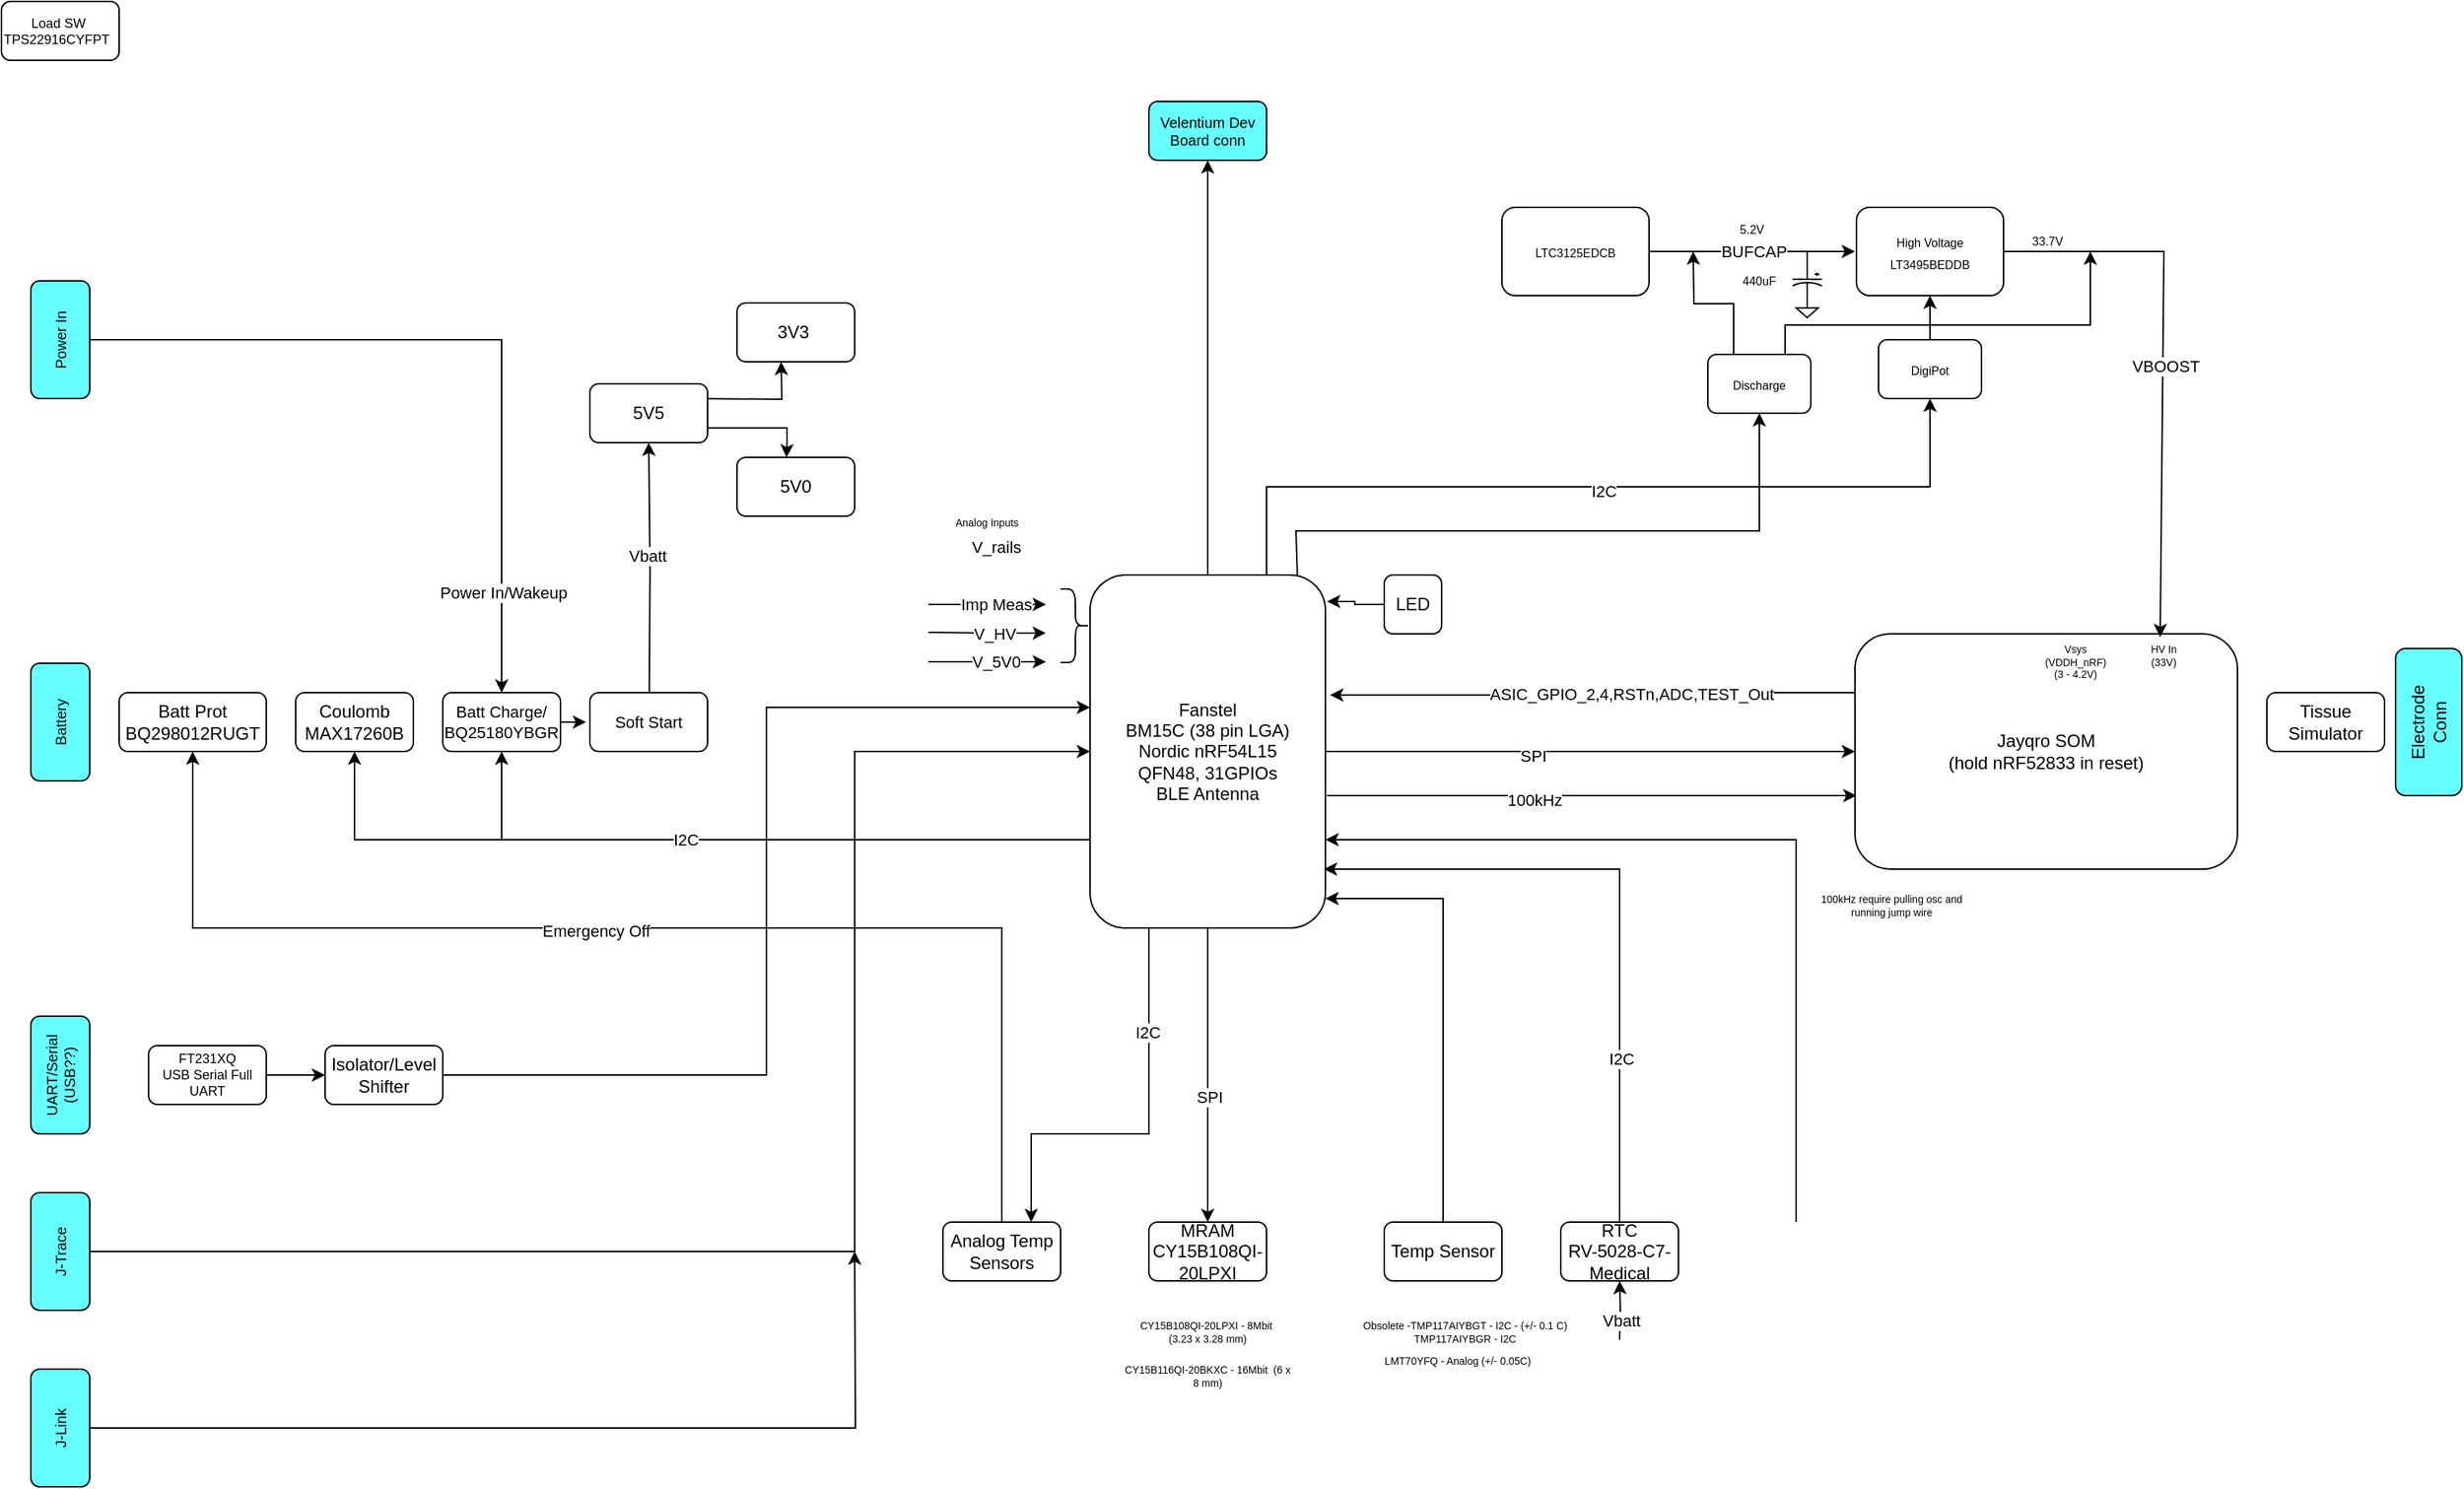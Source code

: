 <mxfile version="28.2.4">
  <diagram name="Page-1" id="S1ekoMq3kWfkfN6MklpE">
    <mxGraphModel dx="1177" dy="650" grid="1" gridSize="10" guides="1" tooltips="1" connect="1" arrows="1" fold="1" page="1" pageScale="1" pageWidth="1700" pageHeight="1100" math="0" shadow="0">
      <root>
        <mxCell id="0" />
        <mxCell id="1" parent="0" />
        <mxCell id="mMsDG7vZc8K9TrAEefOq-13" value="Jayqro SOM&lt;div&gt;(hold nRF52833 in reset)&lt;/div&gt;" style="rounded=1;whiteSpace=wrap;html=1;" parent="1" vertex="1">
          <mxGeometry x="1280" y="440" width="260" height="160" as="geometry" />
        </mxCell>
        <mxCell id="mMsDG7vZc8K9TrAEefOq-59" style="edgeStyle=orthogonalEdgeStyle;rounded=0;orthogonalLoop=1;jettySize=auto;html=1;exitX=1;exitY=0.5;exitDx=0;exitDy=0;entryX=0;entryY=0.5;entryDx=0;entryDy=0;" parent="1" source="mMsDG7vZc8K9TrAEefOq-14" target="mMsDG7vZc8K9TrAEefOq-13" edge="1">
          <mxGeometry relative="1" as="geometry" />
        </mxCell>
        <mxCell id="mMsDG7vZc8K9TrAEefOq-60" value="SPI" style="edgeLabel;html=1;align=center;verticalAlign=middle;resizable=0;points=[];" parent="mMsDG7vZc8K9TrAEefOq-59" vertex="1" connectable="0">
          <mxGeometry x="-0.216" y="-3" relative="1" as="geometry">
            <mxPoint as="offset" />
          </mxGeometry>
        </mxCell>
        <mxCell id="mMsDG7vZc8K9TrAEefOq-61" style="edgeStyle=orthogonalEdgeStyle;rounded=0;orthogonalLoop=1;jettySize=auto;html=1;exitX=0.5;exitY=1;exitDx=0;exitDy=0;" parent="1" source="mMsDG7vZc8K9TrAEefOq-14" target="mMsDG7vZc8K9TrAEefOq-20" edge="1">
          <mxGeometry relative="1" as="geometry" />
        </mxCell>
        <mxCell id="mMsDG7vZc8K9TrAEefOq-62" value="SPI" style="edgeLabel;html=1;align=center;verticalAlign=middle;resizable=0;points=[];" parent="mMsDG7vZc8K9TrAEefOq-61" vertex="1" connectable="0">
          <mxGeometry x="0.147" y="1" relative="1" as="geometry">
            <mxPoint as="offset" />
          </mxGeometry>
        </mxCell>
        <mxCell id="mMsDG7vZc8K9TrAEefOq-79" style="edgeStyle=orthogonalEdgeStyle;rounded=0;orthogonalLoop=1;jettySize=auto;html=1;exitX=0.75;exitY=0;exitDx=0;exitDy=0;exitPerimeter=0;" parent="1" source="mMsDG7vZc8K9TrAEefOq-14" target="mMsDG7vZc8K9TrAEefOq-47" edge="1">
          <mxGeometry relative="1" as="geometry" />
        </mxCell>
        <mxCell id="mMsDG7vZc8K9TrAEefOq-80" value="I2C" style="edgeLabel;html=1;align=center;verticalAlign=middle;resizable=0;points=[];" parent="mMsDG7vZc8K9TrAEefOq-79" vertex="1" connectable="0">
          <mxGeometry x="0.01" y="-3" relative="1" as="geometry">
            <mxPoint as="offset" />
          </mxGeometry>
        </mxCell>
        <mxCell id="mMsDG7vZc8K9TrAEefOq-110" style="edgeStyle=orthogonalEdgeStyle;rounded=0;orthogonalLoop=1;jettySize=auto;html=1;exitX=0;exitY=0.75;exitDx=0;exitDy=0;exitPerimeter=0;entryX=0.5;entryY=1;entryDx=0;entryDy=0;" parent="1" source="mMsDG7vZc8K9TrAEefOq-14" target="mMsDG7vZc8K9TrAEefOq-76" edge="1">
          <mxGeometry relative="1" as="geometry">
            <mxPoint x="750" y="580" as="targetPoint" />
          </mxGeometry>
        </mxCell>
        <mxCell id="mMsDG7vZc8K9TrAEefOq-112" style="edgeStyle=orthogonalEdgeStyle;rounded=0;orthogonalLoop=1;jettySize=auto;html=1;exitX=0;exitY=0.75;exitDx=0;exitDy=0;exitPerimeter=0;entryX=0.5;entryY=1;entryDx=0;entryDy=0;" parent="1" source="mMsDG7vZc8K9TrAEefOq-14" target="mMsDG7vZc8K9TrAEefOq-26" edge="1">
          <mxGeometry relative="1" as="geometry" />
        </mxCell>
        <mxCell id="mMsDG7vZc8K9TrAEefOq-113" value="I2C" style="edgeLabel;html=1;align=center;verticalAlign=middle;resizable=0;points=[];" parent="mMsDG7vZc8K9TrAEefOq-112" vertex="1" connectable="0">
          <mxGeometry x="0.195" relative="1" as="geometry">
            <mxPoint as="offset" />
          </mxGeometry>
        </mxCell>
        <mxCell id="AY2UghKMhx6I65LNxK8S-2" style="edgeStyle=orthogonalEdgeStyle;rounded=0;orthogonalLoop=1;jettySize=auto;html=1;exitX=0.5;exitY=0;exitDx=0;exitDy=0;exitPerimeter=0;" parent="1" source="mMsDG7vZc8K9TrAEefOq-14" target="mMsDG7vZc8K9TrAEefOq-91" edge="1">
          <mxGeometry relative="1" as="geometry">
            <mxPoint x="840" y="270" as="targetPoint" />
          </mxGeometry>
        </mxCell>
        <mxCell id="d4tB50BN-bGnBwGtl4C2-6" style="edgeStyle=orthogonalEdgeStyle;rounded=0;orthogonalLoop=1;jettySize=auto;html=1;exitX=0.881;exitY=0.004;exitDx=0;exitDy=0;exitPerimeter=0;entryX=0.5;entryY=1;entryDx=0;entryDy=0;" edge="1" parent="1" source="mMsDG7vZc8K9TrAEefOq-14" target="AY2UghKMhx6I65LNxK8S-3">
          <mxGeometry relative="1" as="geometry">
            <Array as="points">
              <mxPoint x="900" y="400" />
              <mxPoint x="900" y="370" />
              <mxPoint x="1215" y="370" />
            </Array>
          </mxGeometry>
        </mxCell>
        <mxCell id="mMsDG7vZc8K9TrAEefOq-14" value="Fanstel&lt;div&gt;BM15C (38 pin LGA)&lt;/div&gt;&lt;div&gt;Nordic nRF54L15&lt;/div&gt;&lt;div&gt;QFN48, 31GPIOs&lt;/div&gt;&lt;div&gt;BLE Antenna&lt;/div&gt;" style="rounded=1;whiteSpace=wrap;html=1;points=[[0,0,0,0,0],[0,0.25,0,0,0],[0,0.5,0,0,0],[0,0.75,0,0,0],[0,0.82,0,0,0],[0,0.87,0,0,0],[0,1,0,0,0],[0.25,0,0,0,0],[0.25,1,0,0,0],[0.5,0,0,0,0],[0.5,1,0,0,0],[0.75,0,0,0,0],[0.75,1,0,0,0],[1,0,0,0,0],[1,0.25,0,0,0],[1,0.5,0,0,0],[1,0.75,0,0,0],[1,1,0,0,0]];" parent="1" vertex="1">
          <mxGeometry x="760" y="400" width="160" height="240" as="geometry" />
        </mxCell>
        <mxCell id="mMsDG7vZc8K9TrAEefOq-20" value="MRAM&lt;div&gt;CY15B108QI-20LPXI&lt;/div&gt;" style="rounded=1;whiteSpace=wrap;html=1;" parent="1" vertex="1">
          <mxGeometry x="800" y="840" width="80" height="40" as="geometry" />
        </mxCell>
        <mxCell id="mMsDG7vZc8K9TrAEefOq-24" value="Electrode&lt;div&gt;Conn&lt;/div&gt;" style="rounded=1;whiteSpace=wrap;html=1;fillColor=#66FFFF;rotation=-90;" parent="1" vertex="1">
          <mxGeometry x="1620" y="477.5" width="100" height="45" as="geometry" />
        </mxCell>
        <mxCell id="mMsDG7vZc8K9TrAEefOq-25" value="Batt Prot&lt;div&gt;BQ298012RUGT&lt;/div&gt;" style="rounded=1;whiteSpace=wrap;html=1;" parent="1" vertex="1">
          <mxGeometry x="100" y="480" width="100" height="40" as="geometry" />
        </mxCell>
        <mxCell id="mMsDG7vZc8K9TrAEefOq-100" style="edgeStyle=orthogonalEdgeStyle;rounded=0;orthogonalLoop=1;jettySize=auto;html=1;exitX=0.342;exitY=-0.008;exitDx=0;exitDy=0;exitPerimeter=0;" parent="1" edge="1">
          <mxGeometry relative="1" as="geometry">
            <mxPoint x="460.36" y="480.0" as="sourcePoint" />
            <mxPoint x="460" y="310" as="targetPoint" />
          </mxGeometry>
        </mxCell>
        <mxCell id="mMsDG7vZc8K9TrAEefOq-102" value="Vbatt" style="edgeLabel;html=1;align=center;verticalAlign=middle;resizable=0;points=[];" parent="mMsDG7vZc8K9TrAEefOq-100" vertex="1" connectable="0">
          <mxGeometry x="0.106" y="2" relative="1" as="geometry">
            <mxPoint as="offset" />
          </mxGeometry>
        </mxCell>
        <mxCell id="mMsDG7vZc8K9TrAEefOq-26" value="Batt Charge/&lt;div&gt;BQ25180YBGR&lt;/div&gt;" style="rounded=1;whiteSpace=wrap;html=1;fontSize=11;" parent="1" vertex="1">
          <mxGeometry x="320" y="480" width="80" height="40" as="geometry" />
        </mxCell>
        <mxCell id="mMsDG7vZc8K9TrAEefOq-104" style="edgeStyle=orthogonalEdgeStyle;rounded=0;orthogonalLoop=1;jettySize=auto;html=1;exitX=0.5;exitY=1;exitDx=0;exitDy=0;" parent="1" source="mMsDG7vZc8K9TrAEefOq-27" target="mMsDG7vZc8K9TrAEefOq-26" edge="1">
          <mxGeometry relative="1" as="geometry" />
        </mxCell>
        <mxCell id="mMsDG7vZc8K9TrAEefOq-114" value="Power In/Wakeup" style="edgeLabel;html=1;align=center;verticalAlign=middle;resizable=0;points=[];" parent="mMsDG7vZc8K9TrAEefOq-104" vertex="1" connectable="0">
          <mxGeometry x="0.739" y="1" relative="1" as="geometry">
            <mxPoint as="offset" />
          </mxGeometry>
        </mxCell>
        <mxCell id="mMsDG7vZc8K9TrAEefOq-27" value="Power In" style="rounded=1;whiteSpace=wrap;html=3;fillColor=#66FFFF;fontSize=10;rotation=-90;" parent="1" vertex="1">
          <mxGeometry x="20" y="220" width="80" height="40" as="geometry" />
        </mxCell>
        <mxCell id="mMsDG7vZc8K9TrAEefOq-28" value="UART/Serial (USB??)" style="rounded=1;whiteSpace=wrap;html=3;fillColor=#66FFFF;fontSize=10;rotation=-90;" parent="1" vertex="1">
          <mxGeometry x="20" y="720" width="80" height="40" as="geometry" />
        </mxCell>
        <mxCell id="mMsDG7vZc8K9TrAEefOq-29" value="Battery" style="rounded=1;whiteSpace=wrap;html=3;fillColor=#66FFFF;fontSize=10;rotation=-90;" parent="1" vertex="1">
          <mxGeometry x="20" y="480" width="80" height="40" as="geometry" />
        </mxCell>
        <mxCell id="mMsDG7vZc8K9TrAEefOq-30" value="&lt;div&gt;&lt;br&gt;&lt;/div&gt;&lt;div&gt;&lt;div&gt;&lt;span style=&quot;font-size: 8px;&quot;&gt;LTC3125EDCB&lt;/span&gt;&lt;/div&gt;&lt;/div&gt;&lt;div&gt;&lt;br&gt;&lt;/div&gt;" style="rounded=1;whiteSpace=wrap;html=1;" parent="1" vertex="1">
          <mxGeometry x="1040" y="150" width="100" height="60" as="geometry" />
        </mxCell>
        <mxCell id="mMsDG7vZc8K9TrAEefOq-31" value="" style="endArrow=classic;html=1;rounded=0;exitX=1;exitY=0.5;exitDx=0;exitDy=0;" parent="1" source="mMsDG7vZc8K9TrAEefOq-30" edge="1">
          <mxGeometry width="50" height="50" relative="1" as="geometry">
            <mxPoint x="910" y="160" as="sourcePoint" />
            <mxPoint x="1280" y="180" as="targetPoint" />
          </mxGeometry>
        </mxCell>
        <mxCell id="mMsDG7vZc8K9TrAEefOq-32" value="BUFCAP" style="edgeLabel;html=1;align=center;verticalAlign=middle;resizable=0;points=[];" parent="mMsDG7vZc8K9TrAEefOq-31" vertex="1" connectable="0">
          <mxGeometry x="0.006" relative="1" as="geometry">
            <mxPoint as="offset" />
          </mxGeometry>
        </mxCell>
        <mxCell id="mMsDG7vZc8K9TrAEefOq-34" value="&lt;div&gt;&lt;span style=&quot;font-size: 8px; background-color: transparent; color: light-dark(rgb(0, 0, 0), rgb(255, 255, 255));&quot;&gt;High Voltage&lt;/span&gt;&lt;/div&gt;&lt;div&gt;&lt;div&gt;&lt;span style=&quot;font-size: 8px;&quot;&gt;LT3495BEDDB&lt;/span&gt;&lt;/div&gt;&lt;/div&gt;" style="rounded=1;whiteSpace=wrap;html=1;" parent="1" vertex="1">
          <mxGeometry x="1281" y="150" width="100" height="60" as="geometry" />
        </mxCell>
        <mxCell id="mMsDG7vZc8K9TrAEefOq-35" value="" style="endArrow=classic;html=1;rounded=0;exitX=1;exitY=0.5;exitDx=0;exitDy=0;entryX=0.798;entryY=0.014;entryDx=0;entryDy=0;entryPerimeter=0;" parent="1" source="mMsDG7vZc8K9TrAEefOq-34" target="mMsDG7vZc8K9TrAEefOq-13" edge="1">
          <mxGeometry width="50" height="50" relative="1" as="geometry">
            <mxPoint x="1151" y="160" as="sourcePoint" />
            <mxPoint x="1521" y="180" as="targetPoint" />
            <Array as="points">
              <mxPoint x="1490" y="180" />
            </Array>
          </mxGeometry>
        </mxCell>
        <mxCell id="mMsDG7vZc8K9TrAEefOq-36" value="VBOOST" style="edgeLabel;html=1;align=center;verticalAlign=middle;resizable=0;points=[];" parent="mMsDG7vZc8K9TrAEefOq-35" vertex="1" connectable="0">
          <mxGeometry x="0.006" relative="1" as="geometry">
            <mxPoint x="1" as="offset" />
          </mxGeometry>
        </mxCell>
        <mxCell id="mMsDG7vZc8K9TrAEefOq-38" value="" style="pointerEvents=1;verticalLabelPosition=bottom;shadow=0;dashed=0;align=center;html=1;verticalAlign=top;shape=mxgraph.electrical.capacitors.capacitor_3;rotation=90;" parent="1" vertex="1">
          <mxGeometry x="1236.25" y="190" width="22.5" height="20" as="geometry" />
        </mxCell>
        <mxCell id="mMsDG7vZc8K9TrAEefOq-39" value="440uF" style="text;html=1;align=center;verticalAlign=middle;whiteSpace=wrap;rounded=0;fontSize=8;" parent="1" vertex="1">
          <mxGeometry x="1190" y="190" width="50" height="20" as="geometry" />
        </mxCell>
        <mxCell id="mMsDG7vZc8K9TrAEefOq-40" value="" style="pointerEvents=1;verticalLabelPosition=bottom;shadow=0;dashed=0;align=center;html=1;verticalAlign=top;shape=mxgraph.electrical.signal_sources.signal_ground;" parent="1" vertex="1">
          <mxGeometry x="1240" y="215" width="15" height="10" as="geometry" />
        </mxCell>
        <mxCell id="mMsDG7vZc8K9TrAEefOq-41" value="" style="endArrow=none;html=1;rounded=0;entryX=1;entryY=0.5;entryDx=0;entryDy=0;entryPerimeter=0;exitX=0.5;exitY=0;exitDx=0;exitDy=0;exitPerimeter=0;" parent="1" source="mMsDG7vZc8K9TrAEefOq-40" target="mMsDG7vZc8K9TrAEefOq-38" edge="1">
          <mxGeometry width="50" height="50" relative="1" as="geometry">
            <mxPoint x="1197.5" y="200" as="sourcePoint" />
            <mxPoint x="1247.5" y="150" as="targetPoint" />
          </mxGeometry>
        </mxCell>
        <mxCell id="mMsDG7vZc8K9TrAEefOq-42" value="" style="endArrow=none;html=1;rounded=0;exitX=0;exitY=0.5;exitDx=0;exitDy=0;exitPerimeter=0;" parent="1" source="mMsDG7vZc8K9TrAEefOq-38" edge="1">
          <mxGeometry width="50" height="50" relative="1" as="geometry">
            <mxPoint x="1197.5" y="200" as="sourcePoint" />
            <mxPoint x="1247.5" y="180" as="targetPoint" />
          </mxGeometry>
        </mxCell>
        <mxCell id="mMsDG7vZc8K9TrAEefOq-43" value="5.2V" style="text;html=1;align=center;verticalAlign=middle;whiteSpace=wrap;rounded=0;fontSize=8;" parent="1" vertex="1">
          <mxGeometry x="1190" y="150" width="40" height="30" as="geometry" />
        </mxCell>
        <mxCell id="mMsDG7vZc8K9TrAEefOq-44" value="33.7V" style="text;html=1;align=center;verticalAlign=middle;whiteSpace=wrap;rounded=0;fontSize=8;" parent="1" vertex="1">
          <mxGeometry x="1391" y="158" width="40" height="30" as="geometry" />
        </mxCell>
        <mxCell id="mMsDG7vZc8K9TrAEefOq-50" style="edgeStyle=orthogonalEdgeStyle;rounded=0;orthogonalLoop=1;jettySize=auto;html=1;exitX=0.5;exitY=0;exitDx=0;exitDy=0;entryX=0.5;entryY=1;entryDx=0;entryDy=0;" parent="1" source="mMsDG7vZc8K9TrAEefOq-47" target="mMsDG7vZc8K9TrAEefOq-34" edge="1">
          <mxGeometry relative="1" as="geometry" />
        </mxCell>
        <mxCell id="mMsDG7vZc8K9TrAEefOq-47" value="&lt;div&gt;&lt;span style=&quot;font-size: 8px;&quot;&gt;DigiPot&lt;/span&gt;&lt;/div&gt;" style="rounded=1;whiteSpace=wrap;html=1;" parent="1" vertex="1">
          <mxGeometry x="1296" y="240" width="70" height="40" as="geometry" />
        </mxCell>
        <mxCell id="mMsDG7vZc8K9TrAEefOq-51" value="J-Trace" style="rounded=1;whiteSpace=wrap;html=3;fillColor=#66FFFF;fontSize=10;rotation=-90;" parent="1" vertex="1">
          <mxGeometry x="20" y="840" width="80" height="40" as="geometry" />
        </mxCell>
        <mxCell id="mMsDG7vZc8K9TrAEefOq-108" style="edgeStyle=orthogonalEdgeStyle;rounded=0;orthogonalLoop=1;jettySize=auto;html=1;exitX=0.5;exitY=1;exitDx=0;exitDy=0;" parent="1" source="mMsDG7vZc8K9TrAEefOq-52" edge="1">
          <mxGeometry relative="1" as="geometry">
            <mxPoint x="600" y="860" as="targetPoint" />
          </mxGeometry>
        </mxCell>
        <mxCell id="mMsDG7vZc8K9TrAEefOq-52" value="J-Link" style="rounded=1;whiteSpace=wrap;html=3;fillColor=#66FFFF;fontSize=10;rotation=-90;" parent="1" vertex="1">
          <mxGeometry x="20" y="960" width="80" height="40" as="geometry" />
        </mxCell>
        <mxCell id="mMsDG7vZc8K9TrAEefOq-53" value="Load SW&amp;nbsp; TPS22916CYFPT&amp;nbsp;&amp;nbsp;" style="rounded=1;whiteSpace=wrap;html=1;fontSize=9;" parent="1" vertex="1">
          <mxGeometry x="20" y="10" width="80" height="40" as="geometry" />
        </mxCell>
        <mxCell id="mMsDG7vZc8K9TrAEefOq-55" value="RTC&lt;div&gt;RV-5028-C7-Medical&lt;/div&gt;" style="rounded=1;whiteSpace=wrap;html=1;" parent="1" vertex="1">
          <mxGeometry x="1080" y="840" width="80" height="40" as="geometry" />
        </mxCell>
        <mxCell id="mMsDG7vZc8K9TrAEefOq-81" style="edgeStyle=orthogonalEdgeStyle;rounded=0;orthogonalLoop=1;jettySize=auto;html=1;exitX=1;exitY=0.5;exitDx=0;exitDy=0;entryX=0;entryY=0.5;entryDx=0;entryDy=0;" parent="1" source="mMsDG7vZc8K9TrAEefOq-56" target="mMsDG7vZc8K9TrAEefOq-57" edge="1">
          <mxGeometry relative="1" as="geometry" />
        </mxCell>
        <mxCell id="mMsDG7vZc8K9TrAEefOq-56" value="FT231XQ&lt;div&gt;USB Serial Full UART&lt;/div&gt;" style="rounded=1;whiteSpace=wrap;html=1;fontSize=9;" parent="1" vertex="1">
          <mxGeometry x="120" y="720" width="80" height="40" as="geometry" />
        </mxCell>
        <mxCell id="mMsDG7vZc8K9TrAEefOq-57" value="&lt;div&gt;Isolator/Level Shifter&lt;/div&gt;" style="rounded=1;whiteSpace=wrap;html=1;" parent="1" vertex="1">
          <mxGeometry x="240" y="720" width="80" height="40" as="geometry" />
        </mxCell>
        <mxCell id="mMsDG7vZc8K9TrAEefOq-58" value="Tissue Simulator" style="rounded=1;whiteSpace=wrap;html=1;" parent="1" vertex="1">
          <mxGeometry x="1560" y="480" width="80" height="40" as="geometry" />
        </mxCell>
        <mxCell id="mMsDG7vZc8K9TrAEefOq-67" style="edgeStyle=orthogonalEdgeStyle;rounded=0;orthogonalLoop=1;jettySize=auto;html=1;entryX=1;entryY=0.5;entryDx=0;entryDy=0;" parent="1" edge="1">
          <mxGeometry relative="1" as="geometry">
            <mxPoint x="730" y="459" as="targetPoint" />
            <mxPoint x="650" y="459" as="sourcePoint" />
          </mxGeometry>
        </mxCell>
        <mxCell id="mMsDG7vZc8K9TrAEefOq-68" value="V_5V0" style="edgeLabel;html=1;align=center;verticalAlign=middle;resizable=0;points=[];" parent="mMsDG7vZc8K9TrAEefOq-67" vertex="1" connectable="0">
          <mxGeometry x="0.133" relative="1" as="geometry">
            <mxPoint as="offset" />
          </mxGeometry>
        </mxCell>
        <mxCell id="mMsDG7vZc8K9TrAEefOq-69" value="Temp Sensor" style="rounded=1;whiteSpace=wrap;html=1;" parent="1" vertex="1">
          <mxGeometry x="960" y="840" width="80" height="40" as="geometry" />
        </mxCell>
        <mxCell id="mMsDG7vZc8K9TrAEefOq-70" style="edgeStyle=orthogonalEdgeStyle;rounded=0;orthogonalLoop=1;jettySize=auto;html=1;exitX=0.5;exitY=0;exitDx=0;exitDy=0;" parent="1" source="mMsDG7vZc8K9TrAEefOq-69" target="mMsDG7vZc8K9TrAEefOq-14" edge="1">
          <mxGeometry relative="1" as="geometry">
            <Array as="points">
              <mxPoint x="1000" y="620" />
            </Array>
          </mxGeometry>
        </mxCell>
        <mxCell id="mMsDG7vZc8K9TrAEefOq-71" style="edgeStyle=orthogonalEdgeStyle;rounded=0;orthogonalLoop=1;jettySize=auto;html=1;exitX=1;exitY=0.5;exitDx=0;exitDy=0;entryX=0;entryY=0.375;entryDx=0;entryDy=0;entryPerimeter=0;" parent="1" source="mMsDG7vZc8K9TrAEefOq-57" target="mMsDG7vZc8K9TrAEefOq-14" edge="1">
          <mxGeometry relative="1" as="geometry" />
        </mxCell>
        <mxCell id="mMsDG7vZc8K9TrAEefOq-76" value="Coulomb MAX17260B" style="rounded=1;whiteSpace=wrap;html=1;" parent="1" vertex="1">
          <mxGeometry x="220" y="480" width="80" height="40" as="geometry" />
        </mxCell>
        <mxCell id="mMsDG7vZc8K9TrAEefOq-77" style="edgeStyle=orthogonalEdgeStyle;rounded=0;orthogonalLoop=1;jettySize=auto;html=1;exitX=0.5;exitY=0;exitDx=0;exitDy=0;" parent="1" source="mMsDG7vZc8K9TrAEefOq-55" edge="1">
          <mxGeometry relative="1" as="geometry">
            <mxPoint x="919" y="600" as="targetPoint" />
            <Array as="points">
              <mxPoint x="1120" y="600" />
              <mxPoint x="919" y="600" />
            </Array>
          </mxGeometry>
        </mxCell>
        <mxCell id="mMsDG7vZc8K9TrAEefOq-78" value="I2C" style="edgeLabel;html=1;align=center;verticalAlign=middle;resizable=0;points=[];" parent="mMsDG7vZc8K9TrAEefOq-77" vertex="1" connectable="0">
          <mxGeometry x="-0.495" y="-1" relative="1" as="geometry">
            <mxPoint as="offset" />
          </mxGeometry>
        </mxCell>
        <mxCell id="mMsDG7vZc8K9TrAEefOq-82" value="" style="shape=curlyBracket;whiteSpace=wrap;html=1;rounded=1;flipH=1;labelPosition=right;verticalLabelPosition=middle;align=left;verticalAlign=middle;" parent="1" vertex="1">
          <mxGeometry x="740" y="409.48" width="20" height="50" as="geometry" />
        </mxCell>
        <mxCell id="mMsDG7vZc8K9TrAEefOq-85" style="edgeStyle=orthogonalEdgeStyle;rounded=0;orthogonalLoop=1;jettySize=auto;html=1;entryX=1;entryY=0.5;entryDx=0;entryDy=0;" parent="1" edge="1">
          <mxGeometry relative="1" as="geometry">
            <mxPoint x="730" y="439.48" as="targetPoint" />
            <mxPoint x="650" y="439" as="sourcePoint" />
          </mxGeometry>
        </mxCell>
        <mxCell id="mMsDG7vZc8K9TrAEefOq-86" value="V_HV" style="edgeLabel;html=1;align=center;verticalAlign=middle;resizable=0;points=[];" parent="mMsDG7vZc8K9TrAEefOq-85" vertex="1" connectable="0">
          <mxGeometry x="0.133" relative="1" as="geometry">
            <mxPoint as="offset" />
          </mxGeometry>
        </mxCell>
        <mxCell id="mMsDG7vZc8K9TrAEefOq-87" value="V_rails" style="edgeLabel;html=1;align=center;verticalAlign=middle;resizable=0;points=[];" parent="mMsDG7vZc8K9TrAEefOq-85" vertex="1" connectable="0">
          <mxGeometry x="0.138" y="-1" relative="1" as="geometry">
            <mxPoint y="-60" as="offset" />
          </mxGeometry>
        </mxCell>
        <mxCell id="mMsDG7vZc8K9TrAEefOq-89" value="Soft Start" style="rounded=1;whiteSpace=wrap;html=1;fontSize=11;" parent="1" vertex="1">
          <mxGeometry x="420" y="480" width="80" height="40" as="geometry" />
        </mxCell>
        <mxCell id="mMsDG7vZc8K9TrAEefOq-115" style="edgeStyle=orthogonalEdgeStyle;rounded=0;orthogonalLoop=1;jettySize=auto;html=1;entryX=0.5;entryY=1;entryDx=0;entryDy=0;" parent="1" target="mMsDG7vZc8K9TrAEefOq-55" edge="1">
          <mxGeometry relative="1" as="geometry">
            <mxPoint x="1120" y="900" as="targetPoint" />
            <mxPoint x="1120" y="920" as="sourcePoint" />
          </mxGeometry>
        </mxCell>
        <mxCell id="mMsDG7vZc8K9TrAEefOq-116" value="Vbatt" style="edgeLabel;html=1;align=center;verticalAlign=middle;resizable=0;points=[];" parent="mMsDG7vZc8K9TrAEefOq-115" vertex="1" connectable="0">
          <mxGeometry x="-0.328" relative="1" as="geometry">
            <mxPoint as="offset" />
          </mxGeometry>
        </mxCell>
        <mxCell id="mMsDG7vZc8K9TrAEefOq-90" value="Obsolete -TMP117AIYBGT - I2C - (+/- 0.1 C)&lt;div&gt;TMP117AIYBGR - I2C&lt;/div&gt;" style="text;strokeColor=none;align=center;fillColor=none;html=1;verticalAlign=middle;whiteSpace=wrap;rounded=0;fontSize=7;" parent="1" vertex="1">
          <mxGeometry x="940" y="900" width="150" height="30" as="geometry" />
        </mxCell>
        <mxCell id="mMsDG7vZc8K9TrAEefOq-91" value="Velentium Dev Board conn" style="rounded=1;whiteSpace=wrap;html=3;fillColor=#66FFFF;fontSize=10;rotation=0;" parent="1" vertex="1">
          <mxGeometry x="800" y="78" width="80" height="40" as="geometry" />
        </mxCell>
        <mxCell id="mMsDG7vZc8K9TrAEefOq-92" value="LMT70YFQ - Analog (+/- 0.05C)" style="text;strokeColor=none;align=center;fillColor=none;html=1;verticalAlign=middle;whiteSpace=wrap;rounded=0;fontSize=7;" parent="1" vertex="1">
          <mxGeometry x="940" y="920" width="140" height="30" as="geometry" />
        </mxCell>
        <mxCell id="mMsDG7vZc8K9TrAEefOq-93" value="CY15B108QI-20LPXI - 8Mbit&amp;nbsp; (3.23 x 3.28 mm)" style="text;strokeColor=none;align=center;fillColor=none;html=1;verticalAlign=middle;whiteSpace=wrap;rounded=0;fontSize=7;" parent="1" vertex="1">
          <mxGeometry x="790" y="900" width="100" height="30" as="geometry" />
        </mxCell>
        <mxCell id="mMsDG7vZc8K9TrAEefOq-94" value="CY15B116QI-20BKXC - 16Mbit&amp;nbsp; (6 x 8 mm)" style="text;strokeColor=none;align=center;fillColor=none;html=1;verticalAlign=middle;whiteSpace=wrap;rounded=0;fontSize=7;" parent="1" vertex="1">
          <mxGeometry x="780" y="930" width="120" height="30" as="geometry" />
        </mxCell>
        <mxCell id="mMsDG7vZc8K9TrAEefOq-98" value="&lt;br&gt;&lt;div&gt;Vsys&lt;/div&gt;&lt;div&gt;(VDDH_nRF)&lt;/div&gt;&lt;div&gt;(3 - 4.2V)&lt;/div&gt;" style="text;strokeColor=none;align=center;fillColor=none;html=1;verticalAlign=middle;whiteSpace=wrap;rounded=0;fontSize=7;" parent="1" vertex="1">
          <mxGeometry x="1410" y="450" width="40" height="10" as="geometry" />
        </mxCell>
        <mxCell id="mMsDG7vZc8K9TrAEefOq-99" value="HV In&lt;div&gt;(33V)&lt;/div&gt;" style="text;strokeColor=none;align=center;fillColor=none;html=1;verticalAlign=middle;whiteSpace=wrap;rounded=0;fontSize=7;" parent="1" vertex="1">
          <mxGeometry x="1470" y="450" width="40" height="10" as="geometry" />
        </mxCell>
        <mxCell id="mMsDG7vZc8K9TrAEefOq-105" style="edgeStyle=orthogonalEdgeStyle;rounded=0;orthogonalLoop=1;jettySize=auto;html=1;exitX=1;exitY=0.5;exitDx=0;exitDy=0;entryX=-0.033;entryY=0.511;entryDx=0;entryDy=0;entryPerimeter=0;" parent="1" source="mMsDG7vZc8K9TrAEefOq-26" target="mMsDG7vZc8K9TrAEefOq-89" edge="1">
          <mxGeometry relative="1" as="geometry" />
        </mxCell>
        <mxCell id="mMsDG7vZc8K9TrAEefOq-107" style="edgeStyle=orthogonalEdgeStyle;rounded=0;orthogonalLoop=1;jettySize=auto;html=1;exitX=0.5;exitY=1;exitDx=0;exitDy=0;entryX=0;entryY=0.5;entryDx=0;entryDy=0;entryPerimeter=0;" parent="1" source="mMsDG7vZc8K9TrAEefOq-51" target="mMsDG7vZc8K9TrAEefOq-14" edge="1">
          <mxGeometry relative="1" as="geometry">
            <Array as="points">
              <mxPoint x="600" y="860" />
              <mxPoint x="600" y="520" />
            </Array>
          </mxGeometry>
        </mxCell>
        <mxCell id="mMsDG7vZc8K9TrAEefOq-109" value="Analog Inputs" style="text;strokeColor=none;align=center;fillColor=none;html=1;verticalAlign=middle;whiteSpace=wrap;rounded=0;fontSize=7;" parent="1" vertex="1">
          <mxGeometry x="640" y="350" width="100" height="30" as="geometry" />
        </mxCell>
        <mxCell id="mMsDG7vZc8K9TrAEefOq-117" style="edgeStyle=orthogonalEdgeStyle;rounded=0;orthogonalLoop=1;jettySize=auto;html=1;exitX=0;exitY=0.25;exitDx=0;exitDy=0;entryX=1.02;entryY=0.34;entryDx=0;entryDy=0;entryPerimeter=0;" parent="1" source="mMsDG7vZc8K9TrAEefOq-13" target="mMsDG7vZc8K9TrAEefOq-14" edge="1">
          <mxGeometry relative="1" as="geometry" />
        </mxCell>
        <mxCell id="mMsDG7vZc8K9TrAEefOq-118" value="ASIC_GPIO_2,4,RSTn,ADC,TEST_Out" style="edgeLabel;html=1;align=center;verticalAlign=middle;resizable=0;points=[];" parent="mMsDG7vZc8K9TrAEefOq-117" vertex="1" connectable="0">
          <mxGeometry x="-0.15" y="1" relative="1" as="geometry">
            <mxPoint as="offset" />
          </mxGeometry>
        </mxCell>
        <mxCell id="d4tB50BN-bGnBwGtl4C2-7" style="edgeStyle=orthogonalEdgeStyle;rounded=0;orthogonalLoop=1;jettySize=auto;html=1;exitX=0.25;exitY=0;exitDx=0;exitDy=0;" edge="1" parent="1" source="AY2UghKMhx6I65LNxK8S-3">
          <mxGeometry relative="1" as="geometry">
            <mxPoint x="1170" y="180" as="targetPoint" />
          </mxGeometry>
        </mxCell>
        <mxCell id="d4tB50BN-bGnBwGtl4C2-8" style="edgeStyle=orthogonalEdgeStyle;rounded=0;orthogonalLoop=1;jettySize=auto;html=1;exitX=0.75;exitY=0;exitDx=0;exitDy=0;" edge="1" parent="1" source="AY2UghKMhx6I65LNxK8S-3">
          <mxGeometry relative="1" as="geometry">
            <mxPoint x="1440" y="180" as="targetPoint" />
            <Array as="points">
              <mxPoint x="1232" y="230" />
              <mxPoint x="1440" y="230" />
            </Array>
          </mxGeometry>
        </mxCell>
        <mxCell id="AY2UghKMhx6I65LNxK8S-3" value="&lt;div&gt;&lt;span style=&quot;font-size: 8px;&quot;&gt;Discharge&lt;/span&gt;&lt;/div&gt;" style="rounded=1;whiteSpace=wrap;html=1;" parent="1" vertex="1">
          <mxGeometry x="1180" y="250" width="70" height="40" as="geometry" />
        </mxCell>
        <mxCell id="TqxioSDGZY89WUwh3ajT-2" style="edgeStyle=orthogonalEdgeStyle;rounded=0;orthogonalLoop=1;jettySize=auto;html=1;entryX=1;entryY=0.5;entryDx=0;entryDy=0;" parent="1" edge="1">
          <mxGeometry relative="1" as="geometry">
            <mxPoint x="730" y="420" as="targetPoint" />
            <mxPoint x="650" y="420" as="sourcePoint" />
          </mxGeometry>
        </mxCell>
        <mxCell id="TqxioSDGZY89WUwh3ajT-3" value="Imp Meas" style="edgeLabel;html=1;align=center;verticalAlign=middle;resizable=0;points=[];" parent="TqxioSDGZY89WUwh3ajT-2" vertex="1" connectable="0">
          <mxGeometry x="0.133" relative="1" as="geometry">
            <mxPoint as="offset" />
          </mxGeometry>
        </mxCell>
        <mxCell id="TqxioSDGZY89WUwh3ajT-4" value="LED" style="rounded=1;whiteSpace=wrap;html=1;" parent="1" vertex="1">
          <mxGeometry x="960" y="400" width="39" height="40" as="geometry" />
        </mxCell>
        <mxCell id="TqxioSDGZY89WUwh3ajT-7" style="edgeStyle=orthogonalEdgeStyle;rounded=0;orthogonalLoop=1;jettySize=auto;html=1;entryX=1;entryY=0.649;entryDx=0;entryDy=0;entryPerimeter=0;" parent="1" edge="1">
          <mxGeometry relative="1" as="geometry">
            <mxPoint x="1240" y="840" as="sourcePoint" />
            <mxPoint x="920" y="580.0" as="targetPoint" />
            <Array as="points">
              <mxPoint x="1240" y="580" />
            </Array>
          </mxGeometry>
        </mxCell>
        <mxCell id="TqxioSDGZY89WUwh3ajT-8" style="edgeStyle=orthogonalEdgeStyle;rounded=0;orthogonalLoop=1;jettySize=auto;html=1;entryX=1.007;entryY=0.075;entryDx=0;entryDy=0;entryPerimeter=0;" parent="1" source="TqxioSDGZY89WUwh3ajT-4" target="mMsDG7vZc8K9TrAEefOq-14" edge="1">
          <mxGeometry relative="1" as="geometry" />
        </mxCell>
        <mxCell id="UmfEC8MOq15bVlp-vR6w-1" style="edgeStyle=orthogonalEdgeStyle;rounded=0;orthogonalLoop=1;jettySize=auto;html=1;exitX=1;exitY=0.5;exitDx=0;exitDy=0;entryX=0;entryY=0.5;entryDx=0;entryDy=0;" parent="1" edge="1">
          <mxGeometry relative="1" as="geometry">
            <mxPoint x="921" y="550" as="sourcePoint" />
            <mxPoint x="1281" y="550" as="targetPoint" />
          </mxGeometry>
        </mxCell>
        <mxCell id="UmfEC8MOq15bVlp-vR6w-2" value="100kHz" style="edgeLabel;html=1;align=center;verticalAlign=middle;resizable=0;points=[];" parent="UmfEC8MOq15bVlp-vR6w-1" vertex="1" connectable="0">
          <mxGeometry x="-0.216" y="-3" relative="1" as="geometry">
            <mxPoint as="offset" />
          </mxGeometry>
        </mxCell>
        <mxCell id="UmfEC8MOq15bVlp-vR6w-3" value="100kHz require pulling osc and running jump wire" style="text;strokeColor=none;align=center;fillColor=none;html=1;verticalAlign=middle;whiteSpace=wrap;rounded=0;fontSize=7;" parent="1" vertex="1">
          <mxGeometry x="1255" y="610" width="100" height="30" as="geometry" />
        </mxCell>
        <mxCell id="d4tB50BN-bGnBwGtl4C2-1" value="3V3&amp;nbsp;" style="rounded=1;whiteSpace=wrap;html=1;" vertex="1" parent="1">
          <mxGeometry x="520" y="215" width="80" height="40" as="geometry" />
        </mxCell>
        <mxCell id="d4tB50BN-bGnBwGtl4C2-4" style="edgeStyle=orthogonalEdgeStyle;rounded=0;orthogonalLoop=1;jettySize=auto;html=1;exitX=1;exitY=0.25;exitDx=0;exitDy=0;" edge="1" parent="1">
          <mxGeometry relative="1" as="geometry">
            <mxPoint x="490" y="280" as="sourcePoint" />
            <mxPoint x="550.0" y="255" as="targetPoint" />
          </mxGeometry>
        </mxCell>
        <mxCell id="d4tB50BN-bGnBwGtl4C2-2" value="5V5" style="rounded=1;whiteSpace=wrap;html=1;" vertex="1" parent="1">
          <mxGeometry x="420" y="270" width="80" height="40" as="geometry" />
        </mxCell>
        <mxCell id="d4tB50BN-bGnBwGtl4C2-3" value="5V0" style="rounded=1;whiteSpace=wrap;html=1;" vertex="1" parent="1">
          <mxGeometry x="520" y="320" width="80" height="40" as="geometry" />
        </mxCell>
        <mxCell id="d4tB50BN-bGnBwGtl4C2-5" style="edgeStyle=orthogonalEdgeStyle;rounded=0;orthogonalLoop=1;jettySize=auto;html=1;entryX=0.546;entryY=0.011;entryDx=0;entryDy=0;entryPerimeter=0;" edge="1" parent="1">
          <mxGeometry relative="1" as="geometry">
            <mxPoint x="500" y="300" as="sourcePoint" />
            <mxPoint x="553.68" y="320.0" as="targetPoint" />
            <Array as="points">
              <mxPoint x="554" y="300" />
              <mxPoint x="554" y="310" />
              <mxPoint x="554" y="310" />
            </Array>
          </mxGeometry>
        </mxCell>
        <mxCell id="d4tB50BN-bGnBwGtl4C2-9" value="Analog Temp Sensors" style="rounded=1;whiteSpace=wrap;html=1;" vertex="1" parent="1">
          <mxGeometry x="660" y="840" width="80" height="40" as="geometry" />
        </mxCell>
        <mxCell id="d4tB50BN-bGnBwGtl4C2-11" style="edgeStyle=orthogonalEdgeStyle;rounded=0;orthogonalLoop=1;jettySize=auto;html=1;entryX=0.5;entryY=1;entryDx=0;entryDy=0;exitX=0.5;exitY=0;exitDx=0;exitDy=0;" edge="1" parent="1" source="d4tB50BN-bGnBwGtl4C2-9" target="mMsDG7vZc8K9TrAEefOq-25">
          <mxGeometry relative="1" as="geometry">
            <mxPoint x="650" y="940" as="targetPoint" />
            <mxPoint x="700" y="830" as="sourcePoint" />
            <Array as="points">
              <mxPoint x="700" y="640" />
              <mxPoint x="150" y="640" />
            </Array>
          </mxGeometry>
        </mxCell>
        <mxCell id="d4tB50BN-bGnBwGtl4C2-12" value="Emergency Off" style="edgeLabel;html=1;align=center;verticalAlign=middle;resizable=0;points=[];" vertex="1" connectable="0" parent="d4tB50BN-bGnBwGtl4C2-11">
          <mxGeometry x="0.095" y="2" relative="1" as="geometry">
            <mxPoint as="offset" />
          </mxGeometry>
        </mxCell>
        <mxCell id="d4tB50BN-bGnBwGtl4C2-13" style="edgeStyle=orthogonalEdgeStyle;rounded=0;orthogonalLoop=1;jettySize=auto;html=1;exitX=0.25;exitY=1;exitDx=0;exitDy=0;exitPerimeter=0;entryX=0.75;entryY=0;entryDx=0;entryDy=0;" edge="1" parent="1" source="mMsDG7vZc8K9TrAEefOq-14" target="d4tB50BN-bGnBwGtl4C2-9">
          <mxGeometry relative="1" as="geometry">
            <mxPoint x="740" y="780" as="targetPoint" />
            <Array as="points">
              <mxPoint x="800" y="780" />
              <mxPoint x="720" y="780" />
            </Array>
            <mxPoint x="941" y="1020" as="sourcePoint" />
          </mxGeometry>
        </mxCell>
        <mxCell id="d4tB50BN-bGnBwGtl4C2-14" value="I2C" style="edgeLabel;html=1;align=center;verticalAlign=middle;resizable=0;points=[];" vertex="1" connectable="0" parent="d4tB50BN-bGnBwGtl4C2-13">
          <mxGeometry x="-0.495" y="-1" relative="1" as="geometry">
            <mxPoint as="offset" />
          </mxGeometry>
        </mxCell>
      </root>
    </mxGraphModel>
  </diagram>
</mxfile>
